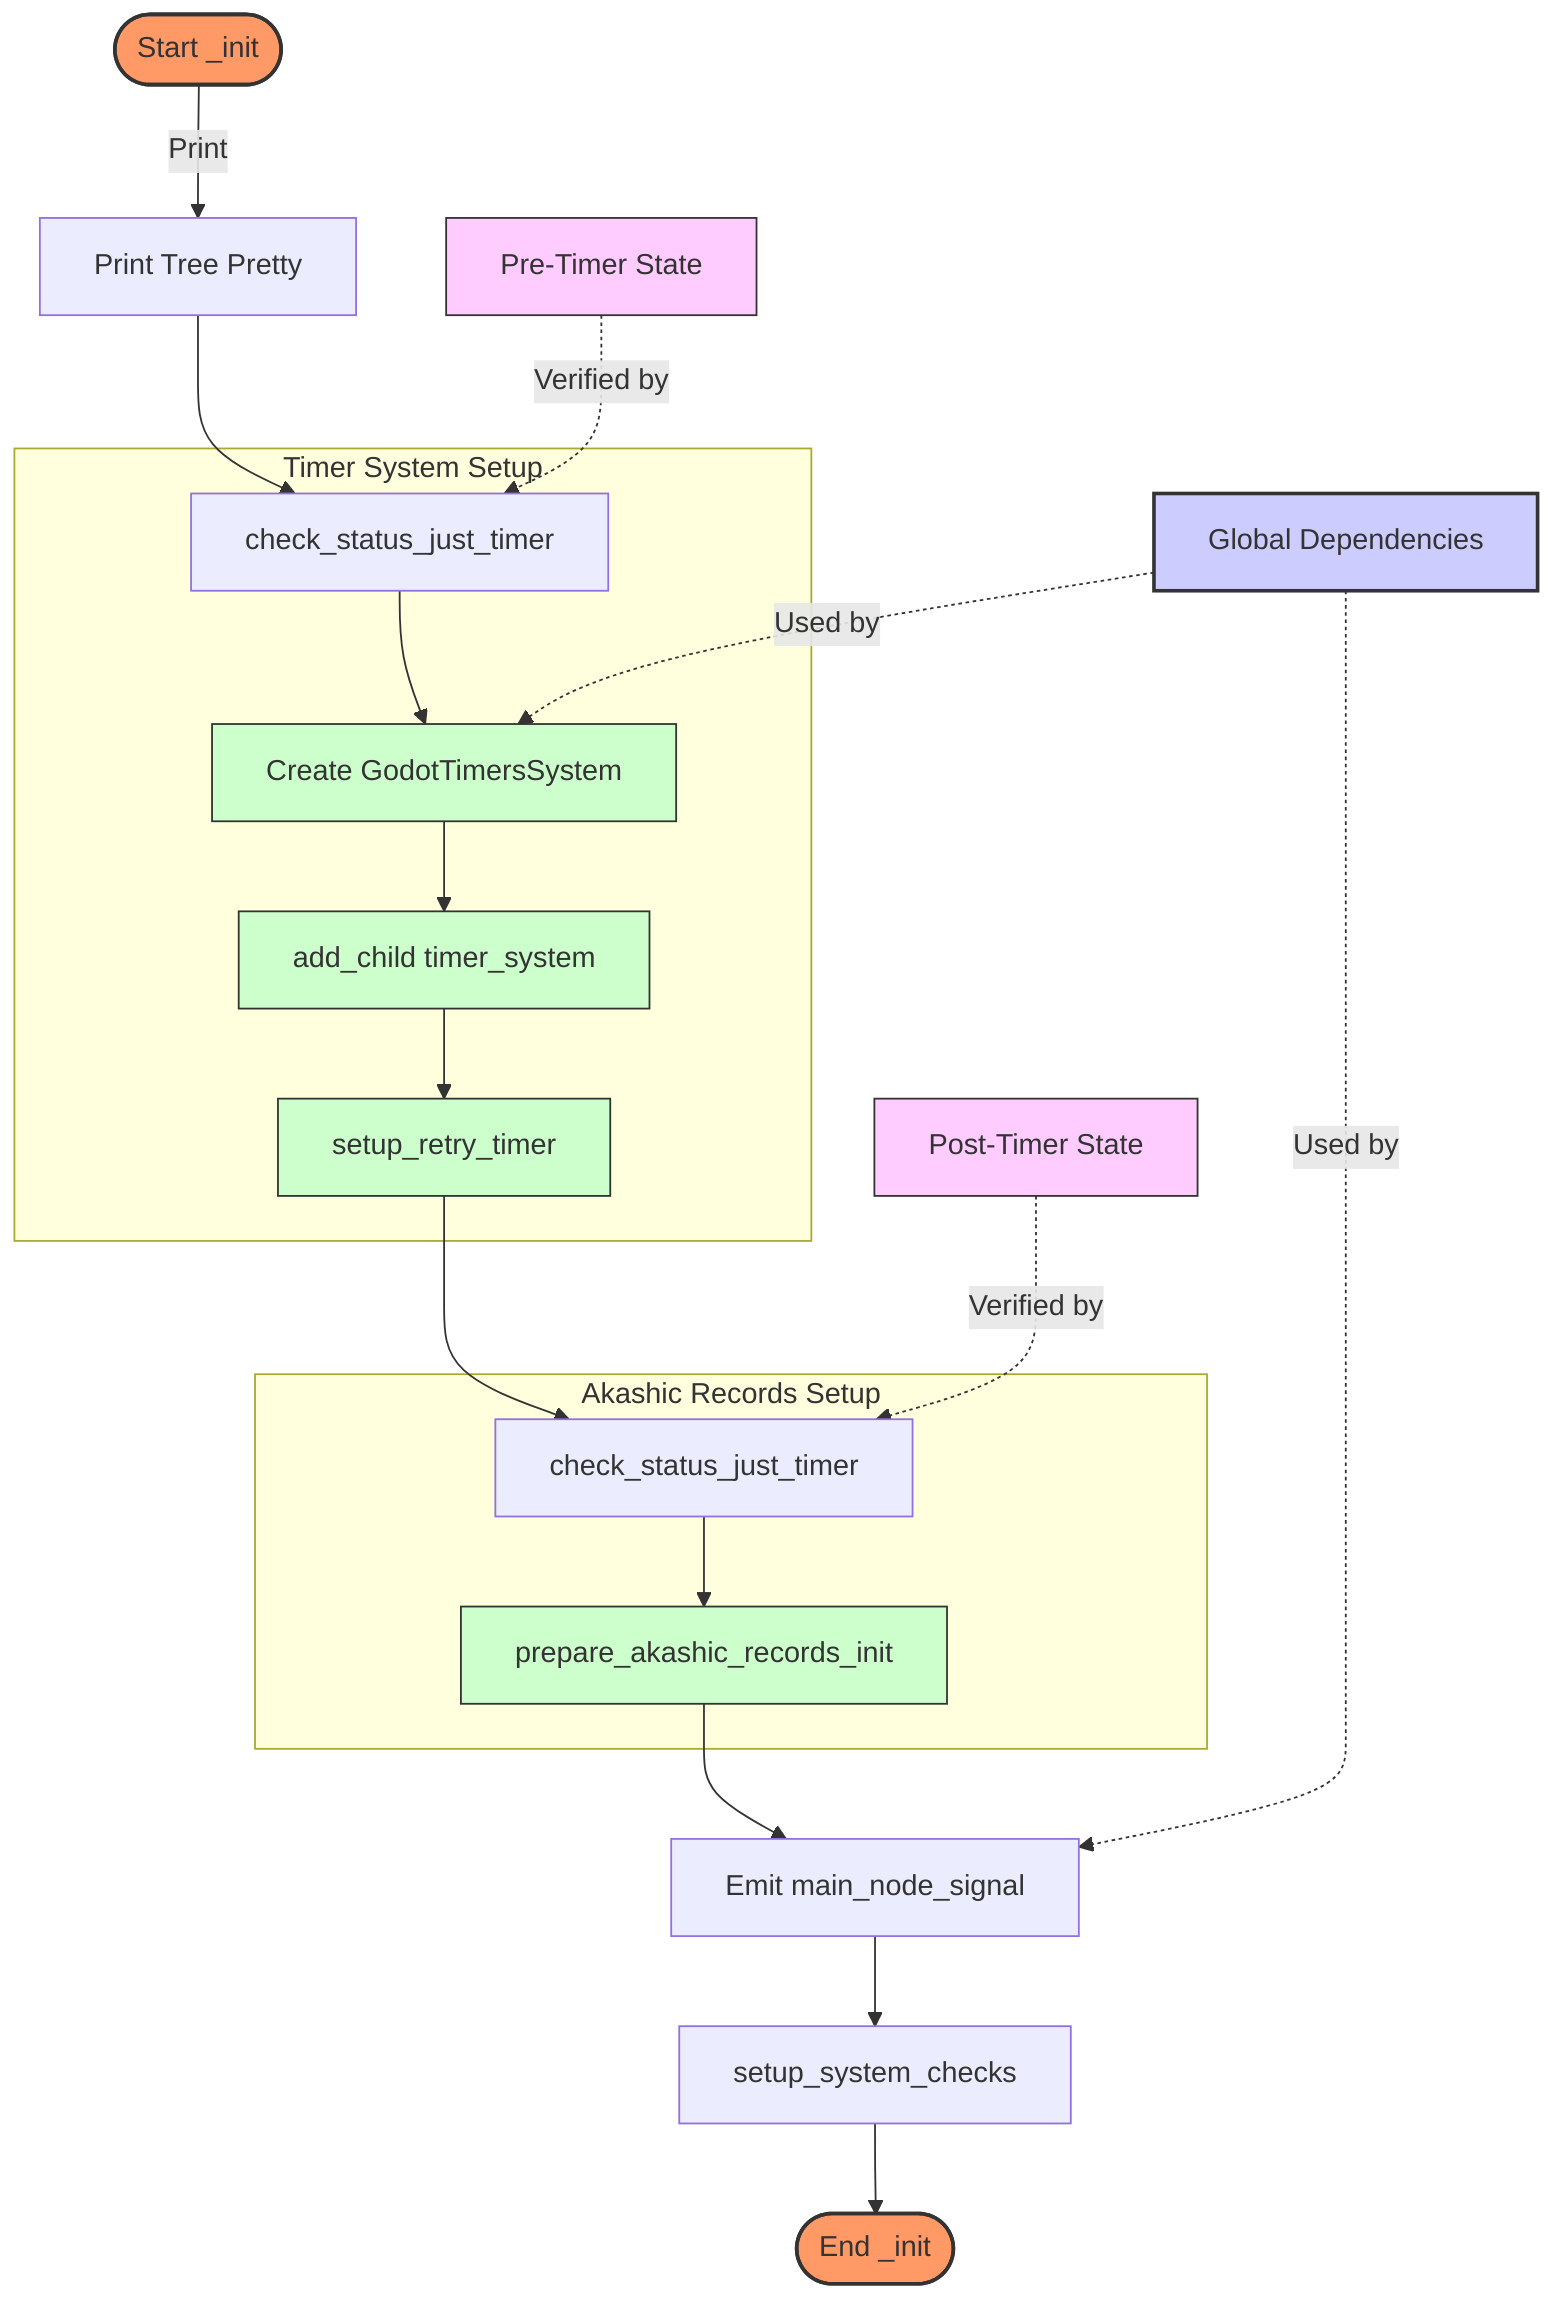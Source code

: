 graph TD
    Start([Start _init]) -->|Print| A[Print Tree Pretty]
    A --> B[check_status_just_timer]
    
    subgraph Timer System Setup
        B --> C[Create GodotTimersSystem]
        C --> D[add_child timer_system]
        D --> E[setup_retry_timer]
    end
    
    E --> F[check_status_just_timer]
    
    subgraph Akashic Records Setup
        F --> G[prepare_akashic_records_init]
    end
    
    G --> H[Emit main_node_signal]
    H --> I[setup_system_checks]
    I --> End([End _init])
    
    %% Dependencies
    Dependencies[Global Dependencies] -.->|Used by| C
    Dependencies -.->|Used by| H
    
    %% States
    State1[Pre-Timer State] -.->|Verified by| B
    State2[Post-Timer State] -.->|Verified by| F
    
    style Start fill:#f96,stroke:#333,stroke-width:2px
    style End fill:#f96,stroke:#333,stroke-width:2px
    style Dependencies fill:#ccf,stroke:#333,stroke-width:2px
    
    classDef stateClass fill:#fcf,stroke:#333,stroke-width:1px
    class State1,State2 stateClass
    
    classDef subprocessClass fill:#cfc,stroke:#333,stroke-width:1px
    class C,D,E,G subprocessClass